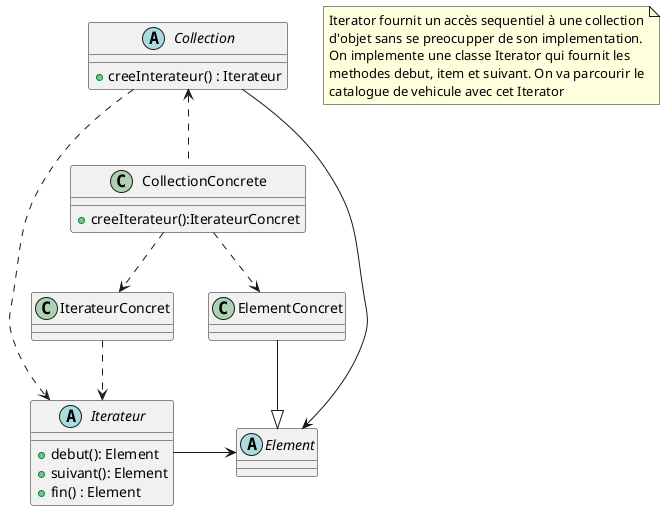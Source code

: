 @startuml
note "Iterator fournit un accès sequentiel à une collection\nd'objet sans se preocupper de son implementation.\nOn implemente une classe Iterator qui fournit les \nmethodes debut, item et suivant. On va parcourir le\ncatalogue de vehicule avec cet Iterator" as N0
abstract class Collection{
+creeInterateur() : Iterateur
}
abstract class Iterateur{
+debut(): Element
+suivant(): Element
+fin() : Element
}
class CollectionConcrete{
+creeIterateur():IterateurConcret
}
class IterateurConcret
abstract class Element
class ElementConcret
Collection <.. CollectionConcrete
Collection ..> Iterateur
Collection -> Element
Iterateur -> Element
CollectionConcrete ..> ElementConcret
CollectionConcrete ..> IterateurConcret
ElementConcret --|> Element
IterateurConcret ..> Iterateur
@enduml